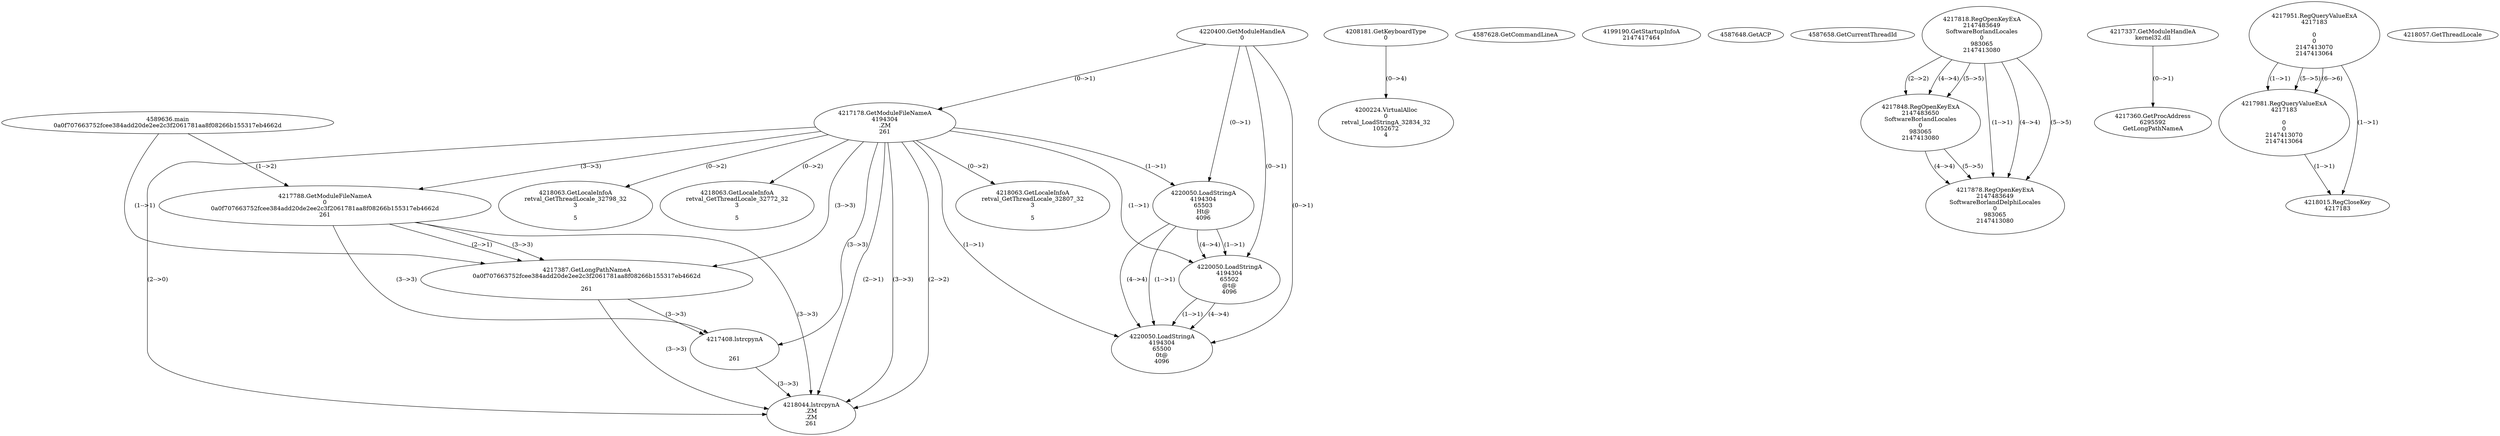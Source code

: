 // Global SCDG with merge call
digraph {
	0 [label="4589636.main
0a0f707663752fcee384add20de2ee2c3f2061781aa8f08266b155317eb4662d"]
	1 [label="4220400.GetModuleHandleA
0"]
	2 [label="4208181.GetKeyboardType
0"]
	3 [label="4587628.GetCommandLineA
"]
	4 [label="4199190.GetStartupInfoA
2147417464"]
	5 [label="4587648.GetACP
"]
	6 [label="4587658.GetCurrentThreadId
"]
	7 [label="4217178.GetModuleFileNameA
4194304
.ZM
261"]
	1 -> 7 [label="(0-->1)"]
	8 [label="4217788.GetModuleFileNameA
0
0a0f707663752fcee384add20de2ee2c3f2061781aa8f08266b155317eb4662d
261"]
	0 -> 8 [label="(1-->2)"]
	7 -> 8 [label="(3-->3)"]
	9 [label="4217818.RegOpenKeyExA
2147483649
Software\Borland\Locales
0
983065
2147413080"]
	10 [label="4217848.RegOpenKeyExA
2147483650
Software\Borland\Locales
0
983065
2147413080"]
	9 -> 10 [label="(2-->2)"]
	9 -> 10 [label="(4-->4)"]
	9 -> 10 [label="(5-->5)"]
	11 [label="4217878.RegOpenKeyExA
2147483649
Software\Borland\Delphi\Locales
0
983065
2147413080"]
	9 -> 11 [label="(1-->1)"]
	9 -> 11 [label="(4-->4)"]
	10 -> 11 [label="(4-->4)"]
	9 -> 11 [label="(5-->5)"]
	10 -> 11 [label="(5-->5)"]
	12 [label="4217337.GetModuleHandleA
kernel32.dll"]
	13 [label="4217360.GetProcAddress
6295592
GetLongPathNameA"]
	12 -> 13 [label="(0-->1)"]
	14 [label="4217387.GetLongPathNameA
0a0f707663752fcee384add20de2ee2c3f2061781aa8f08266b155317eb4662d

261"]
	0 -> 14 [label="(1-->1)"]
	8 -> 14 [label="(2-->1)"]
	7 -> 14 [label="(3-->3)"]
	8 -> 14 [label="(3-->3)"]
	15 [label="4217408.lstrcpynA


261"]
	7 -> 15 [label="(3-->3)"]
	8 -> 15 [label="(3-->3)"]
	14 -> 15 [label="(3-->3)"]
	16 [label="4217951.RegQueryValueExA
4217183

0
0
2147413070
2147413064"]
	17 [label="4217981.RegQueryValueExA
4217183

0
0
2147413070
2147413064"]
	16 -> 17 [label="(1-->1)"]
	16 -> 17 [label="(5-->5)"]
	16 -> 17 [label="(6-->6)"]
	18 [label="4218015.RegCloseKey
4217183"]
	16 -> 18 [label="(1-->1)"]
	17 -> 18 [label="(1-->1)"]
	19 [label="4218044.lstrcpynA
.ZM
.ZM
261"]
	7 -> 19 [label="(2-->1)"]
	7 -> 19 [label="(2-->2)"]
	7 -> 19 [label="(3-->3)"]
	8 -> 19 [label="(3-->3)"]
	14 -> 19 [label="(3-->3)"]
	15 -> 19 [label="(3-->3)"]
	7 -> 19 [label="(2-->0)"]
	20 [label="4218057.GetThreadLocale
"]
	21 [label="4218063.GetLocaleInfoA
retval_GetThreadLocale_32807_32
3

5"]
	7 -> 21 [label="(0-->2)"]
	22 [label="4220050.LoadStringA
4194304
65503
Ht@
4096"]
	1 -> 22 [label="(0-->1)"]
	7 -> 22 [label="(1-->1)"]
	23 [label="4220050.LoadStringA
4194304
65502
@t@
4096"]
	1 -> 23 [label="(0-->1)"]
	7 -> 23 [label="(1-->1)"]
	22 -> 23 [label="(1-->1)"]
	22 -> 23 [label="(4-->4)"]
	24 [label="4218063.GetLocaleInfoA
retval_GetThreadLocale_32798_32
3

5"]
	7 -> 24 [label="(0-->2)"]
	25 [label="4200224.VirtualAlloc
0
retval_LoadStringA_32834_32
1052672
4"]
	2 -> 25 [label="(0-->4)"]
	26 [label="4218063.GetLocaleInfoA
retval_GetThreadLocale_32772_32
3

5"]
	7 -> 26 [label="(0-->2)"]
	27 [label="4220050.LoadStringA
4194304
65500
0t@
4096"]
	1 -> 27 [label="(0-->1)"]
	7 -> 27 [label="(1-->1)"]
	22 -> 27 [label="(1-->1)"]
	23 -> 27 [label="(1-->1)"]
	22 -> 27 [label="(4-->4)"]
	23 -> 27 [label="(4-->4)"]
}
